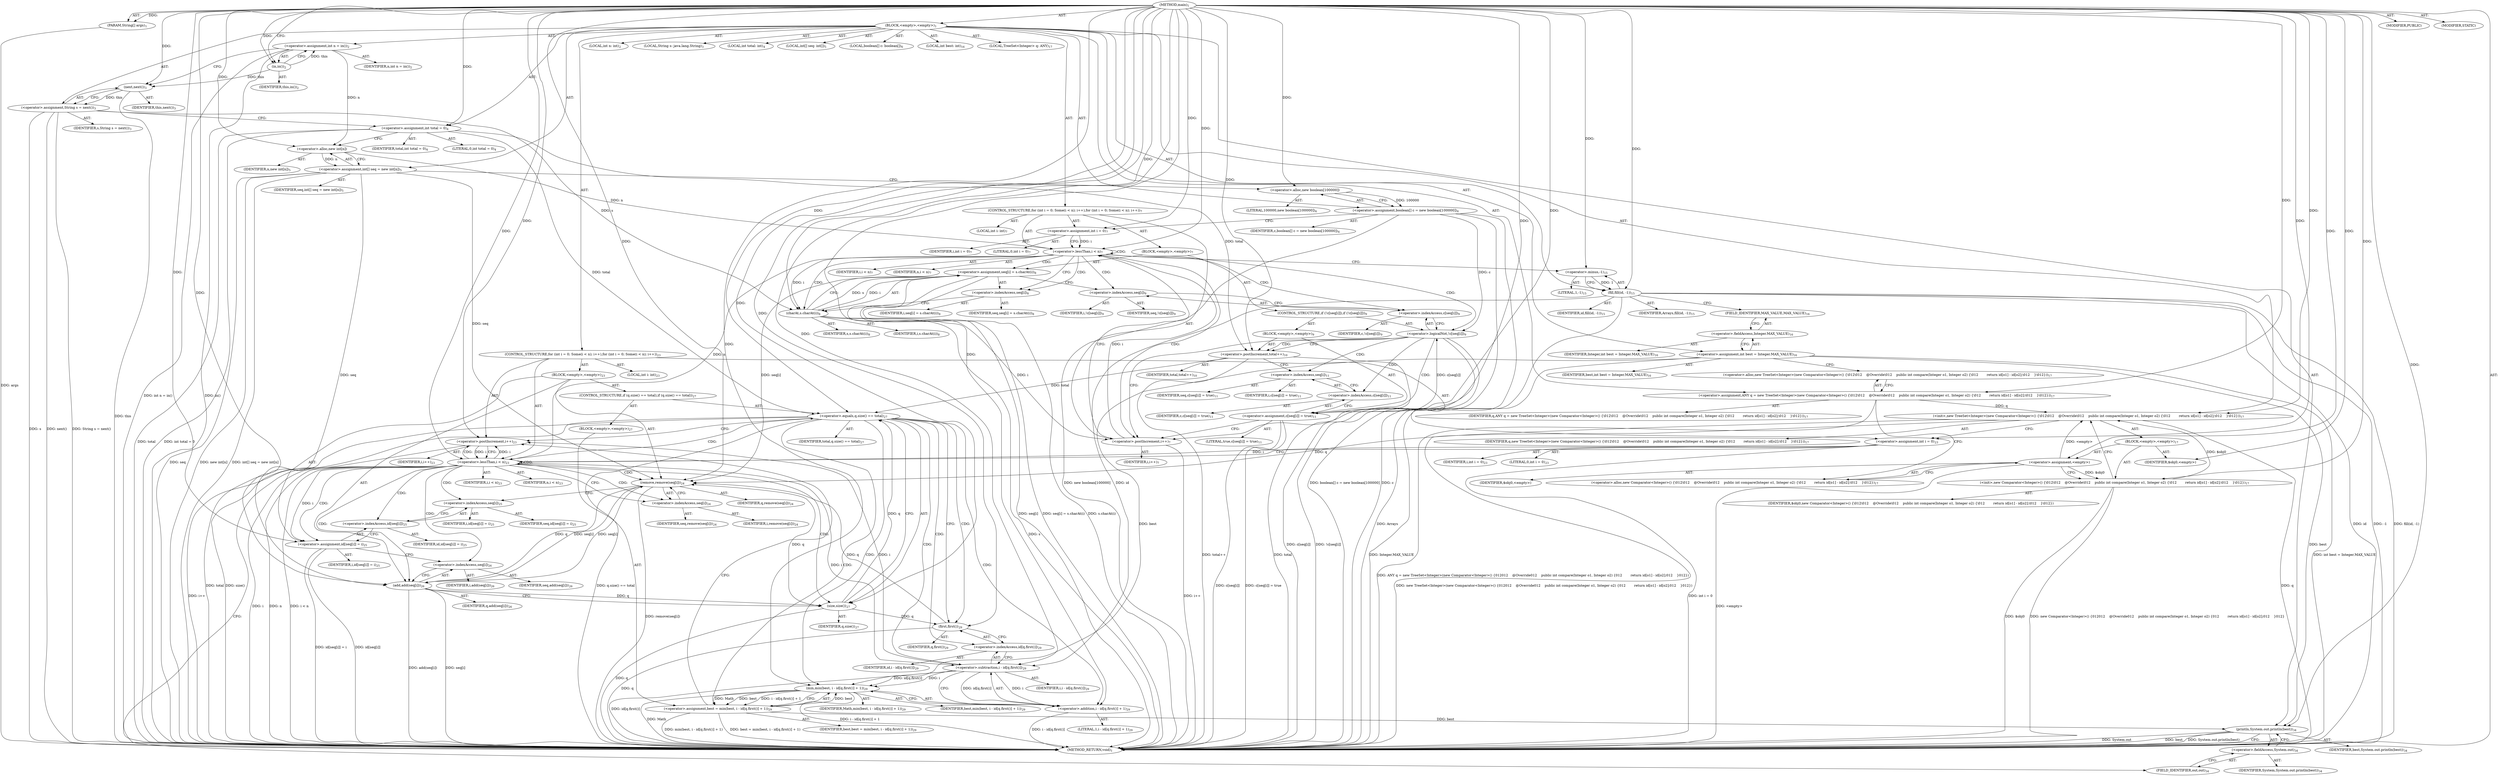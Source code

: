 digraph "main" {  
"19" [label = <(METHOD,main)<SUB>1</SUB>> ]
"20" [label = <(PARAM,String[] args)<SUB>1</SUB>> ]
"21" [label = <(BLOCK,&lt;empty&gt;,&lt;empty&gt;)<SUB>1</SUB>> ]
"22" [label = <(LOCAL,int n: int)<SUB>2</SUB>> ]
"23" [label = <(&lt;operator&gt;.assignment,int n = in())<SUB>2</SUB>> ]
"24" [label = <(IDENTIFIER,n,int n = in())<SUB>2</SUB>> ]
"25" [label = <(in,in())<SUB>2</SUB>> ]
"26" [label = <(IDENTIFIER,this,in())<SUB>2</SUB>> ]
"27" [label = <(LOCAL,String s: java.lang.String)<SUB>3</SUB>> ]
"28" [label = <(&lt;operator&gt;.assignment,String s = next())<SUB>3</SUB>> ]
"29" [label = <(IDENTIFIER,s,String s = next())<SUB>3</SUB>> ]
"30" [label = <(next,next())<SUB>3</SUB>> ]
"31" [label = <(IDENTIFIER,this,next())<SUB>3</SUB>> ]
"32" [label = <(LOCAL,int total: int)<SUB>4</SUB>> ]
"33" [label = <(&lt;operator&gt;.assignment,int total = 0)<SUB>4</SUB>> ]
"34" [label = <(IDENTIFIER,total,int total = 0)<SUB>4</SUB>> ]
"35" [label = <(LITERAL,0,int total = 0)<SUB>4</SUB>> ]
"36" [label = <(LOCAL,int[] seq: int[])<SUB>5</SUB>> ]
"37" [label = <(&lt;operator&gt;.assignment,int[] seq = new int[n])<SUB>5</SUB>> ]
"38" [label = <(IDENTIFIER,seq,int[] seq = new int[n])<SUB>5</SUB>> ]
"39" [label = <(&lt;operator&gt;.alloc,new int[n])> ]
"40" [label = <(IDENTIFIER,n,new int[n])<SUB>5</SUB>> ]
"41" [label = <(LOCAL,boolean[] c: boolean[])<SUB>6</SUB>> ]
"42" [label = <(&lt;operator&gt;.assignment,boolean[] c = new boolean[100000])<SUB>6</SUB>> ]
"43" [label = <(IDENTIFIER,c,boolean[] c = new boolean[100000])<SUB>6</SUB>> ]
"44" [label = <(&lt;operator&gt;.alloc,new boolean[100000])> ]
"45" [label = <(LITERAL,100000,new boolean[100000])<SUB>6</SUB>> ]
"46" [label = <(CONTROL_STRUCTURE,for (int i = 0; Some(i &lt; n); i++),for (int i = 0; Some(i &lt; n); i++))<SUB>7</SUB>> ]
"47" [label = <(LOCAL,int i: int)<SUB>7</SUB>> ]
"48" [label = <(&lt;operator&gt;.assignment,int i = 0)<SUB>7</SUB>> ]
"49" [label = <(IDENTIFIER,i,int i = 0)<SUB>7</SUB>> ]
"50" [label = <(LITERAL,0,int i = 0)<SUB>7</SUB>> ]
"51" [label = <(&lt;operator&gt;.lessThan,i &lt; n)<SUB>7</SUB>> ]
"52" [label = <(IDENTIFIER,i,i &lt; n)<SUB>7</SUB>> ]
"53" [label = <(IDENTIFIER,n,i &lt; n)<SUB>7</SUB>> ]
"54" [label = <(&lt;operator&gt;.postIncrement,i++)<SUB>7</SUB>> ]
"55" [label = <(IDENTIFIER,i,i++)<SUB>7</SUB>> ]
"56" [label = <(BLOCK,&lt;empty&gt;,&lt;empty&gt;)<SUB>7</SUB>> ]
"57" [label = <(&lt;operator&gt;.assignment,seq[i] = s.charAt(i))<SUB>8</SUB>> ]
"58" [label = <(&lt;operator&gt;.indexAccess,seq[i])<SUB>8</SUB>> ]
"59" [label = <(IDENTIFIER,seq,seq[i] = s.charAt(i))<SUB>8</SUB>> ]
"60" [label = <(IDENTIFIER,i,seq[i] = s.charAt(i))<SUB>8</SUB>> ]
"61" [label = <(charAt,s.charAt(i))<SUB>8</SUB>> ]
"62" [label = <(IDENTIFIER,s,s.charAt(i))<SUB>8</SUB>> ]
"63" [label = <(IDENTIFIER,i,s.charAt(i))<SUB>8</SUB>> ]
"64" [label = <(CONTROL_STRUCTURE,if (!c[seq[i]]),if (!c[seq[i]]))<SUB>9</SUB>> ]
"65" [label = <(&lt;operator&gt;.logicalNot,!c[seq[i]])<SUB>9</SUB>> ]
"66" [label = <(&lt;operator&gt;.indexAccess,c[seq[i]])<SUB>9</SUB>> ]
"67" [label = <(IDENTIFIER,c,!c[seq[i]])<SUB>9</SUB>> ]
"68" [label = <(&lt;operator&gt;.indexAccess,seq[i])<SUB>9</SUB>> ]
"69" [label = <(IDENTIFIER,seq,!c[seq[i]])<SUB>9</SUB>> ]
"70" [label = <(IDENTIFIER,i,!c[seq[i]])<SUB>9</SUB>> ]
"71" [label = <(BLOCK,&lt;empty&gt;,&lt;empty&gt;)<SUB>9</SUB>> ]
"72" [label = <(&lt;operator&gt;.postIncrement,total++)<SUB>10</SUB>> ]
"73" [label = <(IDENTIFIER,total,total++)<SUB>10</SUB>> ]
"74" [label = <(&lt;operator&gt;.assignment,c[seq[i]] = true)<SUB>11</SUB>> ]
"75" [label = <(&lt;operator&gt;.indexAccess,c[seq[i]])<SUB>11</SUB>> ]
"76" [label = <(IDENTIFIER,c,c[seq[i]] = true)<SUB>11</SUB>> ]
"77" [label = <(&lt;operator&gt;.indexAccess,seq[i])<SUB>11</SUB>> ]
"78" [label = <(IDENTIFIER,seq,c[seq[i]] = true)<SUB>11</SUB>> ]
"79" [label = <(IDENTIFIER,i,c[seq[i]] = true)<SUB>11</SUB>> ]
"80" [label = <(LITERAL,true,c[seq[i]] = true)<SUB>11</SUB>> ]
"81" [label = <(fill,fill(id, -1))<SUB>15</SUB>> ]
"82" [label = <(IDENTIFIER,Arrays,fill(id, -1))<SUB>15</SUB>> ]
"83" [label = <(IDENTIFIER,id,fill(id, -1))<SUB>15</SUB>> ]
"84" [label = <(&lt;operator&gt;.minus,-1)<SUB>15</SUB>> ]
"85" [label = <(LITERAL,1,-1)<SUB>15</SUB>> ]
"86" [label = <(LOCAL,int best: int)<SUB>16</SUB>> ]
"87" [label = <(&lt;operator&gt;.assignment,int best = Integer.MAX_VALUE)<SUB>16</SUB>> ]
"88" [label = <(IDENTIFIER,best,int best = Integer.MAX_VALUE)<SUB>16</SUB>> ]
"89" [label = <(&lt;operator&gt;.fieldAccess,Integer.MAX_VALUE)<SUB>16</SUB>> ]
"90" [label = <(IDENTIFIER,Integer,int best = Integer.MAX_VALUE)<SUB>16</SUB>> ]
"91" [label = <(FIELD_IDENTIFIER,MAX_VALUE,MAX_VALUE)<SUB>16</SUB>> ]
"4" [label = <(LOCAL,TreeSet&lt;Integer&gt; q: ANY)<SUB>17</SUB>> ]
"92" [label = <(&lt;operator&gt;.assignment,ANY q = new TreeSet&lt;Integer&gt;(new Comparator&lt;Integer&gt;() {\012\012    @Override\012    public int compare(Integer o1, Integer o2) {\012        return id[o1] - id[o2];\012    }\012}))<SUB>17</SUB>> ]
"93" [label = <(IDENTIFIER,q,ANY q = new TreeSet&lt;Integer&gt;(new Comparator&lt;Integer&gt;() {\012\012    @Override\012    public int compare(Integer o1, Integer o2) {\012        return id[o1] - id[o2];\012    }\012}))<SUB>17</SUB>> ]
"94" [label = <(&lt;operator&gt;.alloc,new TreeSet&lt;Integer&gt;(new Comparator&lt;Integer&gt;() {\012\012    @Override\012    public int compare(Integer o1, Integer o2) {\012        return id[o1] - id[o2];\012    }\012}))<SUB>17</SUB>> ]
"95" [label = <(&lt;init&gt;,new TreeSet&lt;Integer&gt;(new Comparator&lt;Integer&gt;() {\012\012    @Override\012    public int compare(Integer o1, Integer o2) {\012        return id[o1] - id[o2];\012    }\012}))<SUB>17</SUB>> ]
"3" [label = <(IDENTIFIER,q,new TreeSet&lt;Integer&gt;(new Comparator&lt;Integer&gt;() {\012\012    @Override\012    public int compare(Integer o1, Integer o2) {\012        return id[o1] - id[o2];\012    }\012}))<SUB>17</SUB>> ]
"96" [label = <(BLOCK,&lt;empty&gt;,&lt;empty&gt;)<SUB>17</SUB>> ]
"97" [label = <(&lt;operator&gt;.assignment,&lt;empty&gt;)> ]
"98" [label = <(IDENTIFIER,$obj0,&lt;empty&gt;)> ]
"99" [label = <(&lt;operator&gt;.alloc,new Comparator&lt;Integer&gt;() {\012\012    @Override\012    public int compare(Integer o1, Integer o2) {\012        return id[o1] - id[o2];\012    }\012})<SUB>17</SUB>> ]
"100" [label = <(&lt;init&gt;,new Comparator&lt;Integer&gt;() {\012\012    @Override\012    public int compare(Integer o1, Integer o2) {\012        return id[o1] - id[o2];\012    }\012})<SUB>17</SUB>> ]
"101" [label = <(IDENTIFIER,$obj0,new Comparator&lt;Integer&gt;() {\012\012    @Override\012    public int compare(Integer o1, Integer o2) {\012        return id[o1] - id[o2];\012    }\012})> ]
"102" [label = <(IDENTIFIER,$obj0,&lt;empty&gt;)> ]
"103" [label = <(CONTROL_STRUCTURE,for (int i = 0; Some(i &lt; n); i++),for (int i = 0; Some(i &lt; n); i++))<SUB>23</SUB>> ]
"104" [label = <(LOCAL,int i: int)<SUB>23</SUB>> ]
"105" [label = <(&lt;operator&gt;.assignment,int i = 0)<SUB>23</SUB>> ]
"106" [label = <(IDENTIFIER,i,int i = 0)<SUB>23</SUB>> ]
"107" [label = <(LITERAL,0,int i = 0)<SUB>23</SUB>> ]
"108" [label = <(&lt;operator&gt;.lessThan,i &lt; n)<SUB>23</SUB>> ]
"109" [label = <(IDENTIFIER,i,i &lt; n)<SUB>23</SUB>> ]
"110" [label = <(IDENTIFIER,n,i &lt; n)<SUB>23</SUB>> ]
"111" [label = <(&lt;operator&gt;.postIncrement,i++)<SUB>23</SUB>> ]
"112" [label = <(IDENTIFIER,i,i++)<SUB>23</SUB>> ]
"113" [label = <(BLOCK,&lt;empty&gt;,&lt;empty&gt;)<SUB>23</SUB>> ]
"114" [label = <(remove,remove(seq[i]))<SUB>24</SUB>> ]
"115" [label = <(IDENTIFIER,q,remove(seq[i]))<SUB>24</SUB>> ]
"116" [label = <(&lt;operator&gt;.indexAccess,seq[i])<SUB>24</SUB>> ]
"117" [label = <(IDENTIFIER,seq,remove(seq[i]))<SUB>24</SUB>> ]
"118" [label = <(IDENTIFIER,i,remove(seq[i]))<SUB>24</SUB>> ]
"119" [label = <(&lt;operator&gt;.assignment,id[seq[i]] = i)<SUB>25</SUB>> ]
"120" [label = <(&lt;operator&gt;.indexAccess,id[seq[i]])<SUB>25</SUB>> ]
"121" [label = <(IDENTIFIER,id,id[seq[i]] = i)<SUB>25</SUB>> ]
"122" [label = <(&lt;operator&gt;.indexAccess,seq[i])<SUB>25</SUB>> ]
"123" [label = <(IDENTIFIER,seq,id[seq[i]] = i)<SUB>25</SUB>> ]
"124" [label = <(IDENTIFIER,i,id[seq[i]] = i)<SUB>25</SUB>> ]
"125" [label = <(IDENTIFIER,i,id[seq[i]] = i)<SUB>25</SUB>> ]
"126" [label = <(add,add(seq[i]))<SUB>26</SUB>> ]
"127" [label = <(IDENTIFIER,q,add(seq[i]))<SUB>26</SUB>> ]
"128" [label = <(&lt;operator&gt;.indexAccess,seq[i])<SUB>26</SUB>> ]
"129" [label = <(IDENTIFIER,seq,add(seq[i]))<SUB>26</SUB>> ]
"130" [label = <(IDENTIFIER,i,add(seq[i]))<SUB>26</SUB>> ]
"131" [label = <(CONTROL_STRUCTURE,if (q.size() == total),if (q.size() == total))<SUB>27</SUB>> ]
"132" [label = <(&lt;operator&gt;.equals,q.size() == total)<SUB>27</SUB>> ]
"133" [label = <(size,size())<SUB>27</SUB>> ]
"134" [label = <(IDENTIFIER,q,size())<SUB>27</SUB>> ]
"135" [label = <(IDENTIFIER,total,q.size() == total)<SUB>27</SUB>> ]
"136" [label = <(BLOCK,&lt;empty&gt;,&lt;empty&gt;)<SUB>27</SUB>> ]
"137" [label = <(&lt;operator&gt;.assignment,best = min(best, i - id[q.first()] + 1))<SUB>29</SUB>> ]
"138" [label = <(IDENTIFIER,best,best = min(best, i - id[q.first()] + 1))<SUB>29</SUB>> ]
"139" [label = <(min,min(best, i - id[q.first()] + 1))<SUB>29</SUB>> ]
"140" [label = <(IDENTIFIER,Math,min(best, i - id[q.first()] + 1))<SUB>29</SUB>> ]
"141" [label = <(IDENTIFIER,best,min(best, i - id[q.first()] + 1))<SUB>29</SUB>> ]
"142" [label = <(&lt;operator&gt;.addition,i - id[q.first()] + 1)<SUB>29</SUB>> ]
"143" [label = <(&lt;operator&gt;.subtraction,i - id[q.first()])<SUB>29</SUB>> ]
"144" [label = <(IDENTIFIER,i,i - id[q.first()])<SUB>29</SUB>> ]
"145" [label = <(&lt;operator&gt;.indexAccess,id[q.first()])<SUB>29</SUB>> ]
"146" [label = <(IDENTIFIER,id,i - id[q.first()])<SUB>29</SUB>> ]
"147" [label = <(first,first())<SUB>29</SUB>> ]
"148" [label = <(IDENTIFIER,q,first())<SUB>29</SUB>> ]
"149" [label = <(LITERAL,1,i - id[q.first()] + 1)<SUB>29</SUB>> ]
"150" [label = <(println,System.out.println(best))<SUB>34</SUB>> ]
"151" [label = <(&lt;operator&gt;.fieldAccess,System.out)<SUB>34</SUB>> ]
"152" [label = <(IDENTIFIER,System,System.out.println(best))<SUB>34</SUB>> ]
"153" [label = <(FIELD_IDENTIFIER,out,out)<SUB>34</SUB>> ]
"154" [label = <(IDENTIFIER,best,System.out.println(best))<SUB>34</SUB>> ]
"155" [label = <(MODIFIER,PUBLIC)> ]
"156" [label = <(MODIFIER,STATIC)> ]
"157" [label = <(METHOD_RETURN,void)<SUB>1</SUB>> ]
  "19" -> "20"  [ label = "AST: "] 
  "19" -> "21"  [ label = "AST: "] 
  "19" -> "155"  [ label = "AST: "] 
  "19" -> "156"  [ label = "AST: "] 
  "19" -> "157"  [ label = "AST: "] 
  "21" -> "22"  [ label = "AST: "] 
  "21" -> "23"  [ label = "AST: "] 
  "21" -> "27"  [ label = "AST: "] 
  "21" -> "28"  [ label = "AST: "] 
  "21" -> "32"  [ label = "AST: "] 
  "21" -> "33"  [ label = "AST: "] 
  "21" -> "36"  [ label = "AST: "] 
  "21" -> "37"  [ label = "AST: "] 
  "21" -> "41"  [ label = "AST: "] 
  "21" -> "42"  [ label = "AST: "] 
  "21" -> "46"  [ label = "AST: "] 
  "21" -> "81"  [ label = "AST: "] 
  "21" -> "86"  [ label = "AST: "] 
  "21" -> "87"  [ label = "AST: "] 
  "21" -> "4"  [ label = "AST: "] 
  "21" -> "92"  [ label = "AST: "] 
  "21" -> "95"  [ label = "AST: "] 
  "21" -> "103"  [ label = "AST: "] 
  "21" -> "150"  [ label = "AST: "] 
  "23" -> "24"  [ label = "AST: "] 
  "23" -> "25"  [ label = "AST: "] 
  "25" -> "26"  [ label = "AST: "] 
  "28" -> "29"  [ label = "AST: "] 
  "28" -> "30"  [ label = "AST: "] 
  "30" -> "31"  [ label = "AST: "] 
  "33" -> "34"  [ label = "AST: "] 
  "33" -> "35"  [ label = "AST: "] 
  "37" -> "38"  [ label = "AST: "] 
  "37" -> "39"  [ label = "AST: "] 
  "39" -> "40"  [ label = "AST: "] 
  "42" -> "43"  [ label = "AST: "] 
  "42" -> "44"  [ label = "AST: "] 
  "44" -> "45"  [ label = "AST: "] 
  "46" -> "47"  [ label = "AST: "] 
  "46" -> "48"  [ label = "AST: "] 
  "46" -> "51"  [ label = "AST: "] 
  "46" -> "54"  [ label = "AST: "] 
  "46" -> "56"  [ label = "AST: "] 
  "48" -> "49"  [ label = "AST: "] 
  "48" -> "50"  [ label = "AST: "] 
  "51" -> "52"  [ label = "AST: "] 
  "51" -> "53"  [ label = "AST: "] 
  "54" -> "55"  [ label = "AST: "] 
  "56" -> "57"  [ label = "AST: "] 
  "56" -> "64"  [ label = "AST: "] 
  "57" -> "58"  [ label = "AST: "] 
  "57" -> "61"  [ label = "AST: "] 
  "58" -> "59"  [ label = "AST: "] 
  "58" -> "60"  [ label = "AST: "] 
  "61" -> "62"  [ label = "AST: "] 
  "61" -> "63"  [ label = "AST: "] 
  "64" -> "65"  [ label = "AST: "] 
  "64" -> "71"  [ label = "AST: "] 
  "65" -> "66"  [ label = "AST: "] 
  "66" -> "67"  [ label = "AST: "] 
  "66" -> "68"  [ label = "AST: "] 
  "68" -> "69"  [ label = "AST: "] 
  "68" -> "70"  [ label = "AST: "] 
  "71" -> "72"  [ label = "AST: "] 
  "71" -> "74"  [ label = "AST: "] 
  "72" -> "73"  [ label = "AST: "] 
  "74" -> "75"  [ label = "AST: "] 
  "74" -> "80"  [ label = "AST: "] 
  "75" -> "76"  [ label = "AST: "] 
  "75" -> "77"  [ label = "AST: "] 
  "77" -> "78"  [ label = "AST: "] 
  "77" -> "79"  [ label = "AST: "] 
  "81" -> "82"  [ label = "AST: "] 
  "81" -> "83"  [ label = "AST: "] 
  "81" -> "84"  [ label = "AST: "] 
  "84" -> "85"  [ label = "AST: "] 
  "87" -> "88"  [ label = "AST: "] 
  "87" -> "89"  [ label = "AST: "] 
  "89" -> "90"  [ label = "AST: "] 
  "89" -> "91"  [ label = "AST: "] 
  "92" -> "93"  [ label = "AST: "] 
  "92" -> "94"  [ label = "AST: "] 
  "95" -> "3"  [ label = "AST: "] 
  "95" -> "96"  [ label = "AST: "] 
  "96" -> "97"  [ label = "AST: "] 
  "96" -> "100"  [ label = "AST: "] 
  "96" -> "102"  [ label = "AST: "] 
  "97" -> "98"  [ label = "AST: "] 
  "97" -> "99"  [ label = "AST: "] 
  "100" -> "101"  [ label = "AST: "] 
  "103" -> "104"  [ label = "AST: "] 
  "103" -> "105"  [ label = "AST: "] 
  "103" -> "108"  [ label = "AST: "] 
  "103" -> "111"  [ label = "AST: "] 
  "103" -> "113"  [ label = "AST: "] 
  "105" -> "106"  [ label = "AST: "] 
  "105" -> "107"  [ label = "AST: "] 
  "108" -> "109"  [ label = "AST: "] 
  "108" -> "110"  [ label = "AST: "] 
  "111" -> "112"  [ label = "AST: "] 
  "113" -> "114"  [ label = "AST: "] 
  "113" -> "119"  [ label = "AST: "] 
  "113" -> "126"  [ label = "AST: "] 
  "113" -> "131"  [ label = "AST: "] 
  "114" -> "115"  [ label = "AST: "] 
  "114" -> "116"  [ label = "AST: "] 
  "116" -> "117"  [ label = "AST: "] 
  "116" -> "118"  [ label = "AST: "] 
  "119" -> "120"  [ label = "AST: "] 
  "119" -> "125"  [ label = "AST: "] 
  "120" -> "121"  [ label = "AST: "] 
  "120" -> "122"  [ label = "AST: "] 
  "122" -> "123"  [ label = "AST: "] 
  "122" -> "124"  [ label = "AST: "] 
  "126" -> "127"  [ label = "AST: "] 
  "126" -> "128"  [ label = "AST: "] 
  "128" -> "129"  [ label = "AST: "] 
  "128" -> "130"  [ label = "AST: "] 
  "131" -> "132"  [ label = "AST: "] 
  "131" -> "136"  [ label = "AST: "] 
  "132" -> "133"  [ label = "AST: "] 
  "132" -> "135"  [ label = "AST: "] 
  "133" -> "134"  [ label = "AST: "] 
  "136" -> "137"  [ label = "AST: "] 
  "137" -> "138"  [ label = "AST: "] 
  "137" -> "139"  [ label = "AST: "] 
  "139" -> "140"  [ label = "AST: "] 
  "139" -> "141"  [ label = "AST: "] 
  "139" -> "142"  [ label = "AST: "] 
  "142" -> "143"  [ label = "AST: "] 
  "142" -> "149"  [ label = "AST: "] 
  "143" -> "144"  [ label = "AST: "] 
  "143" -> "145"  [ label = "AST: "] 
  "145" -> "146"  [ label = "AST: "] 
  "145" -> "147"  [ label = "AST: "] 
  "147" -> "148"  [ label = "AST: "] 
  "150" -> "151"  [ label = "AST: "] 
  "150" -> "154"  [ label = "AST: "] 
  "151" -> "152"  [ label = "AST: "] 
  "151" -> "153"  [ label = "AST: "] 
  "23" -> "30"  [ label = "CFG: "] 
  "28" -> "33"  [ label = "CFG: "] 
  "33" -> "39"  [ label = "CFG: "] 
  "37" -> "44"  [ label = "CFG: "] 
  "42" -> "48"  [ label = "CFG: "] 
  "81" -> "91"  [ label = "CFG: "] 
  "87" -> "94"  [ label = "CFG: "] 
  "92" -> "99"  [ label = "CFG: "] 
  "95" -> "105"  [ label = "CFG: "] 
  "150" -> "157"  [ label = "CFG: "] 
  "25" -> "23"  [ label = "CFG: "] 
  "30" -> "28"  [ label = "CFG: "] 
  "39" -> "37"  [ label = "CFG: "] 
  "44" -> "42"  [ label = "CFG: "] 
  "48" -> "51"  [ label = "CFG: "] 
  "51" -> "58"  [ label = "CFG: "] 
  "51" -> "84"  [ label = "CFG: "] 
  "54" -> "51"  [ label = "CFG: "] 
  "84" -> "81"  [ label = "CFG: "] 
  "89" -> "87"  [ label = "CFG: "] 
  "94" -> "92"  [ label = "CFG: "] 
  "105" -> "108"  [ label = "CFG: "] 
  "108" -> "116"  [ label = "CFG: "] 
  "108" -> "153"  [ label = "CFG: "] 
  "111" -> "108"  [ label = "CFG: "] 
  "151" -> "150"  [ label = "CFG: "] 
  "57" -> "68"  [ label = "CFG: "] 
  "91" -> "89"  [ label = "CFG: "] 
  "97" -> "100"  [ label = "CFG: "] 
  "100" -> "95"  [ label = "CFG: "] 
  "114" -> "122"  [ label = "CFG: "] 
  "119" -> "128"  [ label = "CFG: "] 
  "126" -> "133"  [ label = "CFG: "] 
  "153" -> "151"  [ label = "CFG: "] 
  "58" -> "61"  [ label = "CFG: "] 
  "61" -> "57"  [ label = "CFG: "] 
  "65" -> "72"  [ label = "CFG: "] 
  "65" -> "54"  [ label = "CFG: "] 
  "99" -> "97"  [ label = "CFG: "] 
  "116" -> "114"  [ label = "CFG: "] 
  "120" -> "119"  [ label = "CFG: "] 
  "128" -> "126"  [ label = "CFG: "] 
  "132" -> "147"  [ label = "CFG: "] 
  "132" -> "111"  [ label = "CFG: "] 
  "66" -> "65"  [ label = "CFG: "] 
  "72" -> "77"  [ label = "CFG: "] 
  "74" -> "54"  [ label = "CFG: "] 
  "122" -> "120"  [ label = "CFG: "] 
  "133" -> "132"  [ label = "CFG: "] 
  "137" -> "111"  [ label = "CFG: "] 
  "68" -> "66"  [ label = "CFG: "] 
  "75" -> "74"  [ label = "CFG: "] 
  "139" -> "137"  [ label = "CFG: "] 
  "77" -> "75"  [ label = "CFG: "] 
  "142" -> "139"  [ label = "CFG: "] 
  "143" -> "142"  [ label = "CFG: "] 
  "145" -> "143"  [ label = "CFG: "] 
  "147" -> "145"  [ label = "CFG: "] 
  "19" -> "25"  [ label = "CFG: "] 
  "20" -> "157"  [ label = "DDG: args"] 
  "23" -> "157"  [ label = "DDG: in()"] 
  "23" -> "157"  [ label = "DDG: int n = in()"] 
  "28" -> "157"  [ label = "DDG: s"] 
  "30" -> "157"  [ label = "DDG: this"] 
  "28" -> "157"  [ label = "DDG: next()"] 
  "28" -> "157"  [ label = "DDG: String s = next()"] 
  "33" -> "157"  [ label = "DDG: total"] 
  "33" -> "157"  [ label = "DDG: int total = 0"] 
  "37" -> "157"  [ label = "DDG: seq"] 
  "37" -> "157"  [ label = "DDG: new int[n]"] 
  "37" -> "157"  [ label = "DDG: int[] seq = new int[n]"] 
  "42" -> "157"  [ label = "DDG: c"] 
  "42" -> "157"  [ label = "DDG: new boolean[100000]"] 
  "42" -> "157"  [ label = "DDG: boolean[] c = new boolean[100000]"] 
  "81" -> "157"  [ label = "DDG: id"] 
  "81" -> "157"  [ label = "DDG: -1"] 
  "81" -> "157"  [ label = "DDG: fill(id, -1)"] 
  "87" -> "157"  [ label = "DDG: Integer.MAX_VALUE"] 
  "87" -> "157"  [ label = "DDG: int best = Integer.MAX_VALUE"] 
  "92" -> "157"  [ label = "DDG: ANY q = new TreeSet&lt;Integer&gt;(new Comparator&lt;Integer&gt;() {\012\012    @Override\012    public int compare(Integer o1, Integer o2) {\012        return id[o1] - id[o2];\012    }\012})"] 
  "95" -> "157"  [ label = "DDG: q"] 
  "97" -> "157"  [ label = "DDG: &lt;empty&gt;"] 
  "100" -> "157"  [ label = "DDG: $obj0"] 
  "100" -> "157"  [ label = "DDG: new Comparator&lt;Integer&gt;() {\012\012    @Override\012    public int compare(Integer o1, Integer o2) {\012        return id[o1] - id[o2];\012    }\012}"] 
  "95" -> "157"  [ label = "DDG: new TreeSet&lt;Integer&gt;(new Comparator&lt;Integer&gt;() {\012\012    @Override\012    public int compare(Integer o1, Integer o2) {\012        return id[o1] - id[o2];\012    }\012})"] 
  "105" -> "157"  [ label = "DDG: int i = 0"] 
  "108" -> "157"  [ label = "DDG: i"] 
  "108" -> "157"  [ label = "DDG: n"] 
  "108" -> "157"  [ label = "DDG: i &lt; n"] 
  "150" -> "157"  [ label = "DDG: System.out"] 
  "150" -> "157"  [ label = "DDG: best"] 
  "150" -> "157"  [ label = "DDG: System.out.println(best)"] 
  "114" -> "157"  [ label = "DDG: remove(seq[i])"] 
  "119" -> "157"  [ label = "DDG: id[seq[i]]"] 
  "119" -> "157"  [ label = "DDG: id[seq[i]] = i"] 
  "126" -> "157"  [ label = "DDG: seq[i]"] 
  "126" -> "157"  [ label = "DDG: add(seq[i])"] 
  "133" -> "157"  [ label = "DDG: q"] 
  "132" -> "157"  [ label = "DDG: size()"] 
  "132" -> "157"  [ label = "DDG: total"] 
  "132" -> "157"  [ label = "DDG: q.size() == total"] 
  "147" -> "157"  [ label = "DDG: q"] 
  "143" -> "157"  [ label = "DDG: id[q.first()]"] 
  "142" -> "157"  [ label = "DDG: i - id[q.first()]"] 
  "139" -> "157"  [ label = "DDG: i - id[q.first()] + 1"] 
  "137" -> "157"  [ label = "DDG: min(best, i - id[q.first()] + 1)"] 
  "137" -> "157"  [ label = "DDG: best = min(best, i - id[q.first()] + 1)"] 
  "111" -> "157"  [ label = "DDG: i++"] 
  "57" -> "157"  [ label = "DDG: seq[i]"] 
  "61" -> "157"  [ label = "DDG: s"] 
  "57" -> "157"  [ label = "DDG: s.charAt(i)"] 
  "57" -> "157"  [ label = "DDG: seq[i] = s.charAt(i)"] 
  "65" -> "157"  [ label = "DDG: c[seq[i]]"] 
  "65" -> "157"  [ label = "DDG: !c[seq[i]]"] 
  "72" -> "157"  [ label = "DDG: total"] 
  "72" -> "157"  [ label = "DDG: total++"] 
  "74" -> "157"  [ label = "DDG: c[seq[i]]"] 
  "74" -> "157"  [ label = "DDG: c[seq[i]] = true"] 
  "54" -> "157"  [ label = "DDG: i++"] 
  "81" -> "157"  [ label = "DDG: Arrays"] 
  "139" -> "157"  [ label = "DDG: Math"] 
  "19" -> "20"  [ label = "DDG: "] 
  "25" -> "23"  [ label = "DDG: this"] 
  "30" -> "28"  [ label = "DDG: this"] 
  "19" -> "33"  [ label = "DDG: "] 
  "39" -> "37"  [ label = "DDG: n"] 
  "44" -> "42"  [ label = "DDG: 100000"] 
  "19" -> "92"  [ label = "DDG: "] 
  "19" -> "48"  [ label = "DDG: "] 
  "19" -> "81"  [ label = "DDG: "] 
  "84" -> "81"  [ label = "DDG: 1"] 
  "92" -> "95"  [ label = "DDG: q"] 
  "19" -> "95"  [ label = "DDG: "] 
  "97" -> "95"  [ label = "DDG: &lt;empty&gt;"] 
  "100" -> "95"  [ label = "DDG: $obj0"] 
  "19" -> "105"  [ label = "DDG: "] 
  "87" -> "150"  [ label = "DDG: best"] 
  "137" -> "150"  [ label = "DDG: best"] 
  "19" -> "150"  [ label = "DDG: "] 
  "19" -> "25"  [ label = "DDG: "] 
  "25" -> "30"  [ label = "DDG: this"] 
  "19" -> "30"  [ label = "DDG: "] 
  "23" -> "39"  [ label = "DDG: n"] 
  "19" -> "39"  [ label = "DDG: "] 
  "19" -> "44"  [ label = "DDG: "] 
  "48" -> "51"  [ label = "DDG: i"] 
  "54" -> "51"  [ label = "DDG: i"] 
  "19" -> "51"  [ label = "DDG: "] 
  "39" -> "51"  [ label = "DDG: n"] 
  "61" -> "54"  [ label = "DDG: i"] 
  "19" -> "54"  [ label = "DDG: "] 
  "61" -> "57"  [ label = "DDG: s"] 
  "61" -> "57"  [ label = "DDG: i"] 
  "19" -> "84"  [ label = "DDG: "] 
  "19" -> "97"  [ label = "DDG: "] 
  "19" -> "102"  [ label = "DDG: "] 
  "105" -> "108"  [ label = "DDG: i"] 
  "111" -> "108"  [ label = "DDG: i"] 
  "19" -> "108"  [ label = "DDG: "] 
  "51" -> "108"  [ label = "DDG: n"] 
  "143" -> "111"  [ label = "DDG: i"] 
  "19" -> "111"  [ label = "DDG: "] 
  "108" -> "111"  [ label = "DDG: i"] 
  "108" -> "119"  [ label = "DDG: i"] 
  "19" -> "119"  [ label = "DDG: "] 
  "97" -> "100"  [ label = "DDG: $obj0"] 
  "19" -> "100"  [ label = "DDG: "] 
  "95" -> "114"  [ label = "DDG: q"] 
  "133" -> "114"  [ label = "DDG: q"] 
  "147" -> "114"  [ label = "DDG: q"] 
  "19" -> "114"  [ label = "DDG: "] 
  "37" -> "114"  [ label = "DDG: seq"] 
  "126" -> "114"  [ label = "DDG: seq[i]"] 
  "57" -> "114"  [ label = "DDG: seq[i]"] 
  "114" -> "126"  [ label = "DDG: q"] 
  "19" -> "126"  [ label = "DDG: "] 
  "37" -> "126"  [ label = "DDG: seq"] 
  "114" -> "126"  [ label = "DDG: seq[i]"] 
  "28" -> "61"  [ label = "DDG: s"] 
  "19" -> "61"  [ label = "DDG: "] 
  "51" -> "61"  [ label = "DDG: i"] 
  "42" -> "65"  [ label = "DDG: c"] 
  "74" -> "65"  [ label = "DDG: c[seq[i]]"] 
  "19" -> "74"  [ label = "DDG: "] 
  "133" -> "132"  [ label = "DDG: q"] 
  "33" -> "132"  [ label = "DDG: total"] 
  "72" -> "132"  [ label = "DDG: total"] 
  "19" -> "132"  [ label = "DDG: "] 
  "139" -> "137"  [ label = "DDG: Math"] 
  "139" -> "137"  [ label = "DDG: best"] 
  "139" -> "137"  [ label = "DDG: i - id[q.first()] + 1"] 
  "33" -> "72"  [ label = "DDG: total"] 
  "19" -> "72"  [ label = "DDG: "] 
  "126" -> "133"  [ label = "DDG: q"] 
  "19" -> "133"  [ label = "DDG: "] 
  "19" -> "139"  [ label = "DDG: "] 
  "87" -> "139"  [ label = "DDG: best"] 
  "137" -> "139"  [ label = "DDG: best"] 
  "143" -> "139"  [ label = "DDG: i"] 
  "143" -> "139"  [ label = "DDG: id[q.first()]"] 
  "143" -> "142"  [ label = "DDG: i"] 
  "143" -> "142"  [ label = "DDG: id[q.first()]"] 
  "19" -> "142"  [ label = "DDG: "] 
  "19" -> "143"  [ label = "DDG: "] 
  "108" -> "143"  [ label = "DDG: i"] 
  "81" -> "143"  [ label = "DDG: id"] 
  "133" -> "147"  [ label = "DDG: q"] 
  "19" -> "147"  [ label = "DDG: "] 
  "51" -> "68"  [ label = "CDG: "] 
  "51" -> "51"  [ label = "CDG: "] 
  "51" -> "57"  [ label = "CDG: "] 
  "51" -> "66"  [ label = "CDG: "] 
  "51" -> "65"  [ label = "CDG: "] 
  "51" -> "54"  [ label = "CDG: "] 
  "51" -> "58"  [ label = "CDG: "] 
  "51" -> "61"  [ label = "CDG: "] 
  "108" -> "120"  [ label = "CDG: "] 
  "108" -> "116"  [ label = "CDG: "] 
  "108" -> "122"  [ label = "CDG: "] 
  "108" -> "128"  [ label = "CDG: "] 
  "108" -> "114"  [ label = "CDG: "] 
  "108" -> "132"  [ label = "CDG: "] 
  "108" -> "119"  [ label = "CDG: "] 
  "108" -> "126"  [ label = "CDG: "] 
  "108" -> "108"  [ label = "CDG: "] 
  "108" -> "111"  [ label = "CDG: "] 
  "108" -> "133"  [ label = "CDG: "] 
  "65" -> "77"  [ label = "CDG: "] 
  "65" -> "75"  [ label = "CDG: "] 
  "65" -> "72"  [ label = "CDG: "] 
  "65" -> "74"  [ label = "CDG: "] 
  "132" -> "145"  [ label = "CDG: "] 
  "132" -> "142"  [ label = "CDG: "] 
  "132" -> "143"  [ label = "CDG: "] 
  "132" -> "137"  [ label = "CDG: "] 
  "132" -> "147"  [ label = "CDG: "] 
  "132" -> "139"  [ label = "CDG: "] 
}
